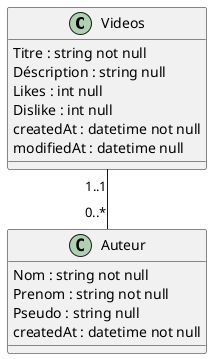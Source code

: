 @startuml
'https://plantuml.com/class-diagram


class Videos {
Titre : string not null
Déscription : string null
Likes : int null
Dislike : int null
createdAt : datetime not null
modifiedAt : datetime null
}

class Auteur{
Nom : string not null
Prenom : string not null
Pseudo : string null
createdAt : datetime not null
}


Videos "1..1"--"0..*" Auteur
@enduml